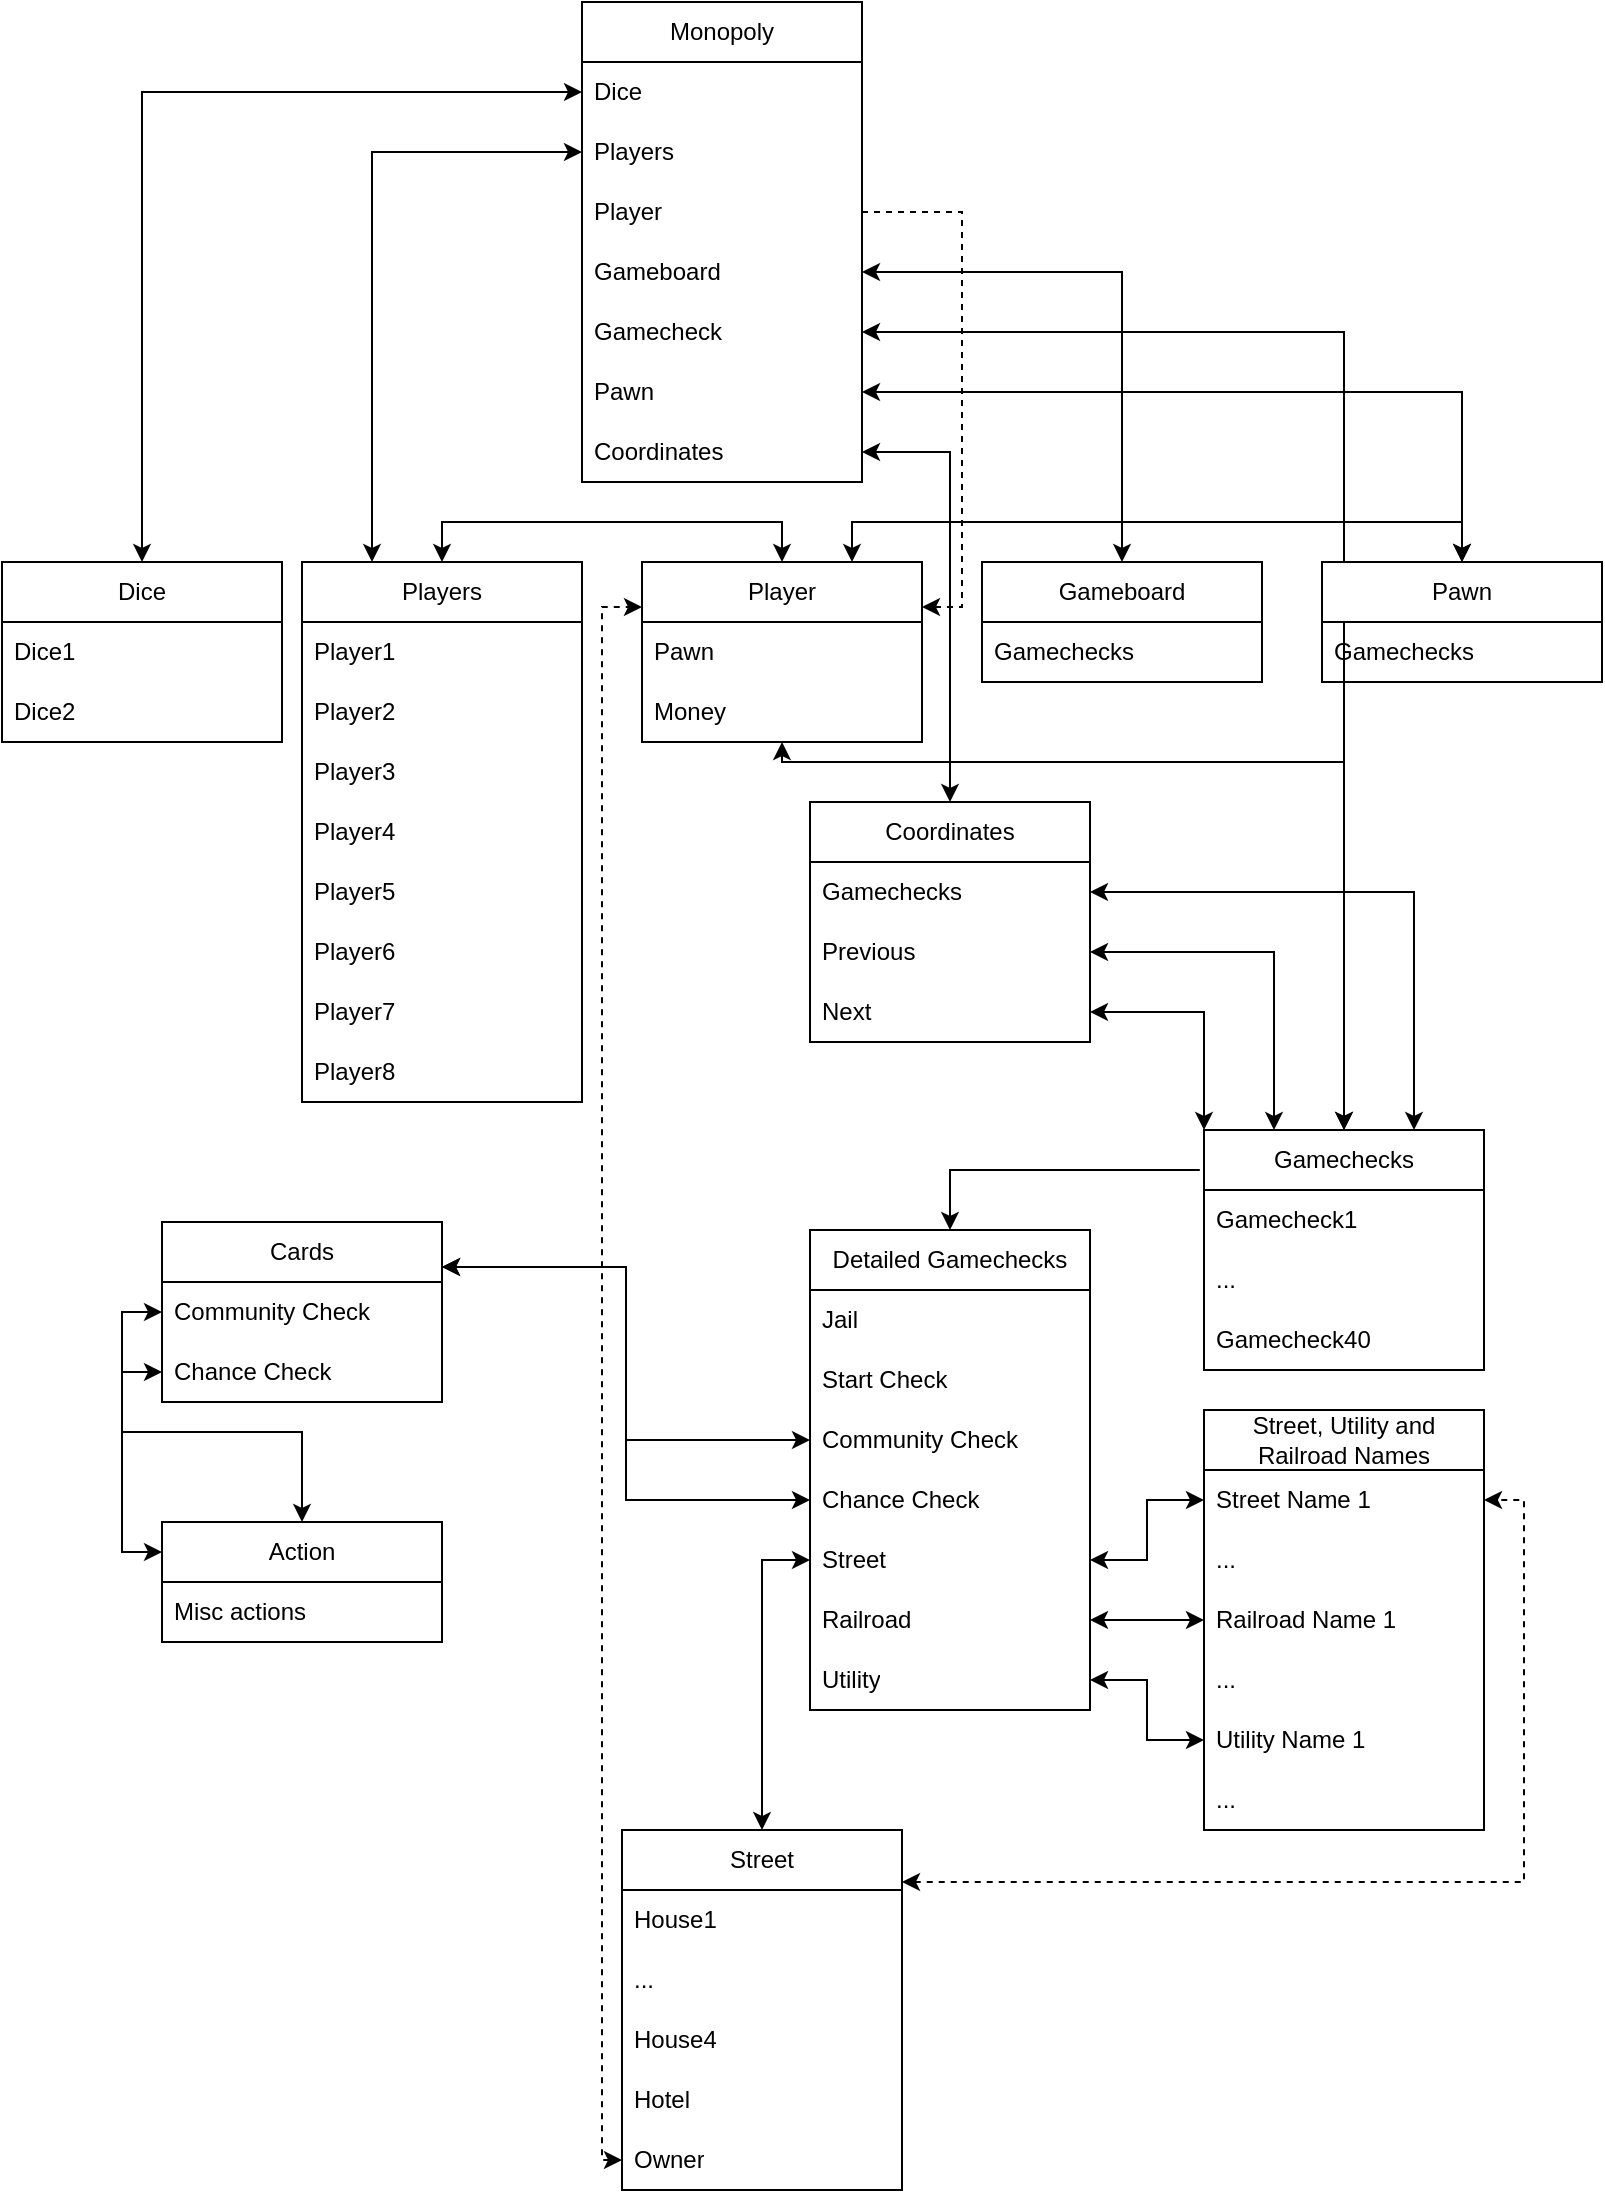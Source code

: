 <mxfile version="20.5.3" type="github">
  <diagram id="C5RBs43oDa-KdzZeNtuy" name="Page-1">
    <mxGraphModel dx="1730" dy="852" grid="1" gridSize="10" guides="1" tooltips="1" connect="1" arrows="1" fold="1" page="1" pageScale="1" pageWidth="827" pageHeight="1169" math="0" shadow="0">
      <root>
        <object label="" MonopoliClassDiagram="" id="WIyWlLk6GJQsqaUBKTNV-0">
          <mxCell />
        </object>
        <mxCell id="WIyWlLk6GJQsqaUBKTNV-1" parent="WIyWlLk6GJQsqaUBKTNV-0" />
        <mxCell id="K8fjOgnlxvIruqxxWFE7-52" value="Dice" style="swimlane;fontStyle=0;childLayout=stackLayout;horizontal=1;startSize=30;horizontalStack=0;resizeParent=1;resizeParentMax=0;resizeLast=0;collapsible=1;marginBottom=0;whiteSpace=wrap;html=1;" vertex="1" parent="WIyWlLk6GJQsqaUBKTNV-1">
          <mxGeometry x="10" y="320" width="140" height="90" as="geometry" />
        </mxCell>
        <mxCell id="K8fjOgnlxvIruqxxWFE7-53" value="Dice1" style="text;strokeColor=none;fillColor=none;align=left;verticalAlign=middle;spacingLeft=4;spacingRight=4;overflow=hidden;points=[[0,0.5],[1,0.5]];portConstraint=eastwest;rotatable=0;whiteSpace=wrap;html=1;" vertex="1" parent="K8fjOgnlxvIruqxxWFE7-52">
          <mxGeometry y="30" width="140" height="30" as="geometry" />
        </mxCell>
        <mxCell id="K8fjOgnlxvIruqxxWFE7-54" value="Dice2" style="text;strokeColor=none;fillColor=none;align=left;verticalAlign=middle;spacingLeft=4;spacingRight=4;overflow=hidden;points=[[0,0.5],[1,0.5]];portConstraint=eastwest;rotatable=0;whiteSpace=wrap;html=1;" vertex="1" parent="K8fjOgnlxvIruqxxWFE7-52">
          <mxGeometry y="60" width="140" height="30" as="geometry" />
        </mxCell>
        <mxCell id="K8fjOgnlxvIruqxxWFE7-86" style="edgeStyle=orthogonalEdgeStyle;rounded=0;orthogonalLoop=1;jettySize=auto;html=1;entryX=0.5;entryY=0;entryDx=0;entryDy=0;exitX=0.5;exitY=0;exitDx=0;exitDy=0;startArrow=classic;startFill=1;" edge="1" parent="WIyWlLk6GJQsqaUBKTNV-1" source="K8fjOgnlxvIruqxxWFE7-56" target="K8fjOgnlxvIruqxxWFE7-76">
          <mxGeometry relative="1" as="geometry" />
        </mxCell>
        <mxCell id="K8fjOgnlxvIruqxxWFE7-56" value="Players" style="swimlane;fontStyle=0;childLayout=stackLayout;horizontal=1;startSize=30;horizontalStack=0;resizeParent=1;resizeParentMax=0;resizeLast=0;collapsible=1;marginBottom=0;whiteSpace=wrap;html=1;" vertex="1" parent="WIyWlLk6GJQsqaUBKTNV-1">
          <mxGeometry x="160" y="320" width="140" height="270" as="geometry" />
        </mxCell>
        <mxCell id="K8fjOgnlxvIruqxxWFE7-57" value="Player1" style="text;strokeColor=none;fillColor=none;align=left;verticalAlign=middle;spacingLeft=4;spacingRight=4;overflow=hidden;points=[[0,0.5],[1,0.5]];portConstraint=eastwest;rotatable=0;whiteSpace=wrap;html=1;" vertex="1" parent="K8fjOgnlxvIruqxxWFE7-56">
          <mxGeometry y="30" width="140" height="30" as="geometry" />
        </mxCell>
        <mxCell id="K8fjOgnlxvIruqxxWFE7-58" value="Player2" style="text;strokeColor=none;fillColor=none;align=left;verticalAlign=middle;spacingLeft=4;spacingRight=4;overflow=hidden;points=[[0,0.5],[1,0.5]];portConstraint=eastwest;rotatable=0;whiteSpace=wrap;html=1;" vertex="1" parent="K8fjOgnlxvIruqxxWFE7-56">
          <mxGeometry y="60" width="140" height="30" as="geometry" />
        </mxCell>
        <mxCell id="K8fjOgnlxvIruqxxWFE7-59" value="Player3" style="text;strokeColor=none;fillColor=none;align=left;verticalAlign=middle;spacingLeft=4;spacingRight=4;overflow=hidden;points=[[0,0.5],[1,0.5]];portConstraint=eastwest;rotatable=0;whiteSpace=wrap;html=1;" vertex="1" parent="K8fjOgnlxvIruqxxWFE7-56">
          <mxGeometry y="90" width="140" height="30" as="geometry" />
        </mxCell>
        <mxCell id="K8fjOgnlxvIruqxxWFE7-60" value="Player4" style="text;strokeColor=none;fillColor=none;align=left;verticalAlign=middle;spacingLeft=4;spacingRight=4;overflow=hidden;points=[[0,0.5],[1,0.5]];portConstraint=eastwest;rotatable=0;whiteSpace=wrap;html=1;" vertex="1" parent="K8fjOgnlxvIruqxxWFE7-56">
          <mxGeometry y="120" width="140" height="30" as="geometry" />
        </mxCell>
        <mxCell id="K8fjOgnlxvIruqxxWFE7-61" value="Player5" style="text;strokeColor=none;fillColor=none;align=left;verticalAlign=middle;spacingLeft=4;spacingRight=4;overflow=hidden;points=[[0,0.5],[1,0.5]];portConstraint=eastwest;rotatable=0;whiteSpace=wrap;html=1;" vertex="1" parent="K8fjOgnlxvIruqxxWFE7-56">
          <mxGeometry y="150" width="140" height="30" as="geometry" />
        </mxCell>
        <mxCell id="K8fjOgnlxvIruqxxWFE7-62" value="Player6" style="text;strokeColor=none;fillColor=none;align=left;verticalAlign=middle;spacingLeft=4;spacingRight=4;overflow=hidden;points=[[0,0.5],[1,0.5]];portConstraint=eastwest;rotatable=0;whiteSpace=wrap;html=1;" vertex="1" parent="K8fjOgnlxvIruqxxWFE7-56">
          <mxGeometry y="180" width="140" height="30" as="geometry" />
        </mxCell>
        <mxCell id="K8fjOgnlxvIruqxxWFE7-63" value="Player7" style="text;strokeColor=none;fillColor=none;align=left;verticalAlign=middle;spacingLeft=4;spacingRight=4;overflow=hidden;points=[[0,0.5],[1,0.5]];portConstraint=eastwest;rotatable=0;whiteSpace=wrap;html=1;" vertex="1" parent="K8fjOgnlxvIruqxxWFE7-56">
          <mxGeometry y="210" width="140" height="30" as="geometry" />
        </mxCell>
        <mxCell id="K8fjOgnlxvIruqxxWFE7-64" value="Player8" style="text;strokeColor=none;fillColor=none;align=left;verticalAlign=middle;spacingLeft=4;spacingRight=4;overflow=hidden;points=[[0,0.5],[1,0.5]];portConstraint=eastwest;rotatable=0;whiteSpace=wrap;html=1;" vertex="1" parent="K8fjOgnlxvIruqxxWFE7-56">
          <mxGeometry y="240" width="140" height="30" as="geometry" />
        </mxCell>
        <mxCell id="K8fjOgnlxvIruqxxWFE7-65" value="Monopoly" style="swimlane;fontStyle=0;childLayout=stackLayout;horizontal=1;startSize=30;horizontalStack=0;resizeParent=1;resizeParentMax=0;resizeLast=0;collapsible=1;marginBottom=0;whiteSpace=wrap;html=1;" vertex="1" parent="WIyWlLk6GJQsqaUBKTNV-1">
          <mxGeometry x="300" y="40" width="140" height="240" as="geometry" />
        </mxCell>
        <mxCell id="K8fjOgnlxvIruqxxWFE7-66" value="Dice" style="text;strokeColor=none;fillColor=none;align=left;verticalAlign=middle;spacingLeft=4;spacingRight=4;overflow=hidden;points=[[0,0.5],[1,0.5]];portConstraint=eastwest;rotatable=0;whiteSpace=wrap;html=1;" vertex="1" parent="K8fjOgnlxvIruqxxWFE7-65">
          <mxGeometry y="30" width="140" height="30" as="geometry" />
        </mxCell>
        <mxCell id="K8fjOgnlxvIruqxxWFE7-74" value="Players" style="text;strokeColor=none;fillColor=none;align=left;verticalAlign=middle;spacingLeft=4;spacingRight=4;overflow=hidden;points=[[0,0.5],[1,0.5]];portConstraint=eastwest;rotatable=0;whiteSpace=wrap;html=1;" vertex="1" parent="K8fjOgnlxvIruqxxWFE7-65">
          <mxGeometry y="60" width="140" height="30" as="geometry" />
        </mxCell>
        <mxCell id="K8fjOgnlxvIruqxxWFE7-68" value="Player" style="text;strokeColor=none;fillColor=none;align=left;verticalAlign=middle;spacingLeft=4;spacingRight=4;overflow=hidden;points=[[0,0.5],[1,0.5]];portConstraint=eastwest;rotatable=0;whiteSpace=wrap;html=1;" vertex="1" parent="K8fjOgnlxvIruqxxWFE7-65">
          <mxGeometry y="90" width="140" height="30" as="geometry" />
        </mxCell>
        <mxCell id="K8fjOgnlxvIruqxxWFE7-69" value="Gameboard" style="text;strokeColor=none;fillColor=none;align=left;verticalAlign=middle;spacingLeft=4;spacingRight=4;overflow=hidden;points=[[0,0.5],[1,0.5]];portConstraint=eastwest;rotatable=0;whiteSpace=wrap;html=1;" vertex="1" parent="K8fjOgnlxvIruqxxWFE7-65">
          <mxGeometry y="120" width="140" height="30" as="geometry" />
        </mxCell>
        <mxCell id="K8fjOgnlxvIruqxxWFE7-70" value="Gamecheck" style="text;strokeColor=none;fillColor=none;align=left;verticalAlign=middle;spacingLeft=4;spacingRight=4;overflow=hidden;points=[[0,0.5],[1,0.5]];portConstraint=eastwest;rotatable=0;whiteSpace=wrap;html=1;" vertex="1" parent="K8fjOgnlxvIruqxxWFE7-65">
          <mxGeometry y="150" width="140" height="30" as="geometry" />
        </mxCell>
        <mxCell id="K8fjOgnlxvIruqxxWFE7-71" value="Pawn" style="text;strokeColor=none;fillColor=none;align=left;verticalAlign=middle;spacingLeft=4;spacingRight=4;overflow=hidden;points=[[0,0.5],[1,0.5]];portConstraint=eastwest;rotatable=0;whiteSpace=wrap;html=1;" vertex="1" parent="K8fjOgnlxvIruqxxWFE7-65">
          <mxGeometry y="180" width="140" height="30" as="geometry" />
        </mxCell>
        <mxCell id="K8fjOgnlxvIruqxxWFE7-133" value="Coordinates" style="text;strokeColor=none;fillColor=none;align=left;verticalAlign=middle;spacingLeft=4;spacingRight=4;overflow=hidden;points=[[0,0.5],[1,0.5]];portConstraint=eastwest;rotatable=0;whiteSpace=wrap;html=1;" vertex="1" parent="K8fjOgnlxvIruqxxWFE7-65">
          <mxGeometry y="210" width="140" height="30" as="geometry" />
        </mxCell>
        <mxCell id="K8fjOgnlxvIruqxxWFE7-72" style="edgeStyle=orthogonalEdgeStyle;rounded=0;orthogonalLoop=1;jettySize=auto;html=1;entryX=0.5;entryY=0;entryDx=0;entryDy=0;startArrow=classic;startFill=1;" edge="1" parent="WIyWlLk6GJQsqaUBKTNV-1" source="K8fjOgnlxvIruqxxWFE7-66" target="K8fjOgnlxvIruqxxWFE7-52">
          <mxGeometry relative="1" as="geometry" />
        </mxCell>
        <mxCell id="K8fjOgnlxvIruqxxWFE7-75" style="edgeStyle=orthogonalEdgeStyle;rounded=0;orthogonalLoop=1;jettySize=auto;html=1;entryX=0.25;entryY=0;entryDx=0;entryDy=0;startArrow=classic;startFill=1;" edge="1" parent="WIyWlLk6GJQsqaUBKTNV-1" source="K8fjOgnlxvIruqxxWFE7-74" target="K8fjOgnlxvIruqxxWFE7-56">
          <mxGeometry relative="1" as="geometry" />
        </mxCell>
        <mxCell id="K8fjOgnlxvIruqxxWFE7-98" style="edgeStyle=orthogonalEdgeStyle;rounded=0;orthogonalLoop=1;jettySize=auto;html=1;entryX=0.5;entryY=0;entryDx=0;entryDy=0;startArrow=classic;startFill=1;" edge="1" parent="WIyWlLk6GJQsqaUBKTNV-1" source="K8fjOgnlxvIruqxxWFE7-76" target="K8fjOgnlxvIruqxxWFE7-93">
          <mxGeometry relative="1" as="geometry">
            <Array as="points">
              <mxPoint x="400" y="420" />
              <mxPoint x="681" y="420" />
            </Array>
          </mxGeometry>
        </mxCell>
        <mxCell id="K8fjOgnlxvIruqxxWFE7-76" value="Player" style="swimlane;fontStyle=0;childLayout=stackLayout;horizontal=1;startSize=30;horizontalStack=0;resizeParent=1;resizeParentMax=0;resizeLast=0;collapsible=1;marginBottom=0;whiteSpace=wrap;html=1;" vertex="1" parent="WIyWlLk6GJQsqaUBKTNV-1">
          <mxGeometry x="330" y="320" width="140" height="90" as="geometry" />
        </mxCell>
        <mxCell id="K8fjOgnlxvIruqxxWFE7-81" value="Pawn" style="text;strokeColor=none;fillColor=none;align=left;verticalAlign=middle;spacingLeft=4;spacingRight=4;overflow=hidden;points=[[0,0.5],[1,0.5]];portConstraint=eastwest;rotatable=0;whiteSpace=wrap;html=1;" vertex="1" parent="K8fjOgnlxvIruqxxWFE7-76">
          <mxGeometry y="30" width="140" height="30" as="geometry" />
        </mxCell>
        <mxCell id="K8fjOgnlxvIruqxxWFE7-153" value="Money" style="text;strokeColor=none;fillColor=none;align=left;verticalAlign=middle;spacingLeft=4;spacingRight=4;overflow=hidden;points=[[0,0.5],[1,0.5]];portConstraint=eastwest;rotatable=0;whiteSpace=wrap;html=1;" vertex="1" parent="K8fjOgnlxvIruqxxWFE7-76">
          <mxGeometry y="60" width="140" height="30" as="geometry" />
        </mxCell>
        <mxCell id="K8fjOgnlxvIruqxxWFE7-85" style="edgeStyle=orthogonalEdgeStyle;rounded=0;orthogonalLoop=1;jettySize=auto;html=1;entryX=1;entryY=0.25;entryDx=0;entryDy=0;dashed=1;" edge="1" parent="WIyWlLk6GJQsqaUBKTNV-1" source="K8fjOgnlxvIruqxxWFE7-68" target="K8fjOgnlxvIruqxxWFE7-76">
          <mxGeometry relative="1" as="geometry" />
        </mxCell>
        <mxCell id="K8fjOgnlxvIruqxxWFE7-89" value="Gameboard" style="swimlane;fontStyle=0;childLayout=stackLayout;horizontal=1;startSize=30;horizontalStack=0;resizeParent=1;resizeParentMax=0;resizeLast=0;collapsible=1;marginBottom=0;whiteSpace=wrap;html=1;" vertex="1" parent="WIyWlLk6GJQsqaUBKTNV-1">
          <mxGeometry x="500" y="320" width="140" height="60" as="geometry" />
        </mxCell>
        <mxCell id="K8fjOgnlxvIruqxxWFE7-90" value="Gamechecks" style="text;strokeColor=none;fillColor=none;align=left;verticalAlign=middle;spacingLeft=4;spacingRight=4;overflow=hidden;points=[[0,0.5],[1,0.5]];portConstraint=eastwest;rotatable=0;whiteSpace=wrap;html=1;" vertex="1" parent="K8fjOgnlxvIruqxxWFE7-89">
          <mxGeometry y="30" width="140" height="30" as="geometry" />
        </mxCell>
        <mxCell id="K8fjOgnlxvIruqxxWFE7-92" style="edgeStyle=orthogonalEdgeStyle;rounded=0;orthogonalLoop=1;jettySize=auto;html=1;entryX=0.5;entryY=0;entryDx=0;entryDy=0;startArrow=classic;startFill=1;" edge="1" parent="WIyWlLk6GJQsqaUBKTNV-1" source="K8fjOgnlxvIruqxxWFE7-69" target="K8fjOgnlxvIruqxxWFE7-89">
          <mxGeometry relative="1" as="geometry" />
        </mxCell>
        <mxCell id="K8fjOgnlxvIruqxxWFE7-93" value="Gamechecks" style="swimlane;fontStyle=0;childLayout=stackLayout;horizontal=1;startSize=30;horizontalStack=0;resizeParent=1;resizeParentMax=0;resizeLast=0;collapsible=1;marginBottom=0;whiteSpace=wrap;html=1;" vertex="1" parent="WIyWlLk6GJQsqaUBKTNV-1">
          <mxGeometry x="611" y="604" width="140" height="120" as="geometry" />
        </mxCell>
        <mxCell id="K8fjOgnlxvIruqxxWFE7-94" value="Gamecheck1&amp;nbsp;" style="text;strokeColor=none;fillColor=none;align=left;verticalAlign=middle;spacingLeft=4;spacingRight=4;overflow=hidden;points=[[0,0.5],[1,0.5]];portConstraint=eastwest;rotatable=0;whiteSpace=wrap;html=1;" vertex="1" parent="K8fjOgnlxvIruqxxWFE7-93">
          <mxGeometry y="30" width="140" height="30" as="geometry" />
        </mxCell>
        <mxCell id="K8fjOgnlxvIruqxxWFE7-95" value="..." style="text;strokeColor=none;fillColor=none;align=left;verticalAlign=middle;spacingLeft=4;spacingRight=4;overflow=hidden;points=[[0,0.5],[1,0.5]];portConstraint=eastwest;rotatable=0;whiteSpace=wrap;html=1;" vertex="1" parent="K8fjOgnlxvIruqxxWFE7-93">
          <mxGeometry y="60" width="140" height="30" as="geometry" />
        </mxCell>
        <mxCell id="K8fjOgnlxvIruqxxWFE7-96" value="Gamecheck40" style="text;strokeColor=none;fillColor=none;align=left;verticalAlign=middle;spacingLeft=4;spacingRight=4;overflow=hidden;points=[[0,0.5],[1,0.5]];portConstraint=eastwest;rotatable=0;whiteSpace=wrap;html=1;" vertex="1" parent="K8fjOgnlxvIruqxxWFE7-93">
          <mxGeometry y="90" width="140" height="30" as="geometry" />
        </mxCell>
        <mxCell id="K8fjOgnlxvIruqxxWFE7-97" style="edgeStyle=orthogonalEdgeStyle;rounded=0;orthogonalLoop=1;jettySize=auto;html=1;entryX=0.5;entryY=0;entryDx=0;entryDy=0;startArrow=classic;startFill=1;" edge="1" parent="WIyWlLk6GJQsqaUBKTNV-1" source="K8fjOgnlxvIruqxxWFE7-70" target="K8fjOgnlxvIruqxxWFE7-93">
          <mxGeometry relative="1" as="geometry" />
        </mxCell>
        <mxCell id="K8fjOgnlxvIruqxxWFE7-101" value="Pawn" style="swimlane;fontStyle=0;childLayout=stackLayout;horizontal=1;startSize=30;horizontalStack=0;resizeParent=1;resizeParentMax=0;resizeLast=0;collapsible=1;marginBottom=0;whiteSpace=wrap;html=1;" vertex="1" parent="WIyWlLk6GJQsqaUBKTNV-1">
          <mxGeometry x="670" y="320" width="140" height="60" as="geometry" />
        </mxCell>
        <mxCell id="K8fjOgnlxvIruqxxWFE7-102" value="Gamechecks" style="text;strokeColor=none;fillColor=none;align=left;verticalAlign=middle;spacingLeft=4;spacingRight=4;overflow=hidden;points=[[0,0.5],[1,0.5]];portConstraint=eastwest;rotatable=0;whiteSpace=wrap;html=1;" vertex="1" parent="K8fjOgnlxvIruqxxWFE7-101">
          <mxGeometry y="30" width="140" height="30" as="geometry" />
        </mxCell>
        <mxCell id="K8fjOgnlxvIruqxxWFE7-103" style="edgeStyle=orthogonalEdgeStyle;rounded=0;orthogonalLoop=1;jettySize=auto;html=1;entryX=0.5;entryY=0;entryDx=0;entryDy=0;startArrow=classic;startFill=1;" edge="1" parent="WIyWlLk6GJQsqaUBKTNV-1" source="K8fjOgnlxvIruqxxWFE7-71" target="K8fjOgnlxvIruqxxWFE7-101">
          <mxGeometry relative="1" as="geometry" />
        </mxCell>
        <mxCell id="K8fjOgnlxvIruqxxWFE7-108" style="edgeStyle=orthogonalEdgeStyle;rounded=0;orthogonalLoop=1;jettySize=auto;html=1;entryX=0.5;entryY=0;entryDx=0;entryDy=0;exitX=0.75;exitY=0;exitDx=0;exitDy=0;startArrow=classic;startFill=1;" edge="1" parent="WIyWlLk6GJQsqaUBKTNV-1" source="K8fjOgnlxvIruqxxWFE7-76" target="K8fjOgnlxvIruqxxWFE7-101">
          <mxGeometry relative="1" as="geometry">
            <Array as="points">
              <mxPoint x="435" y="300" />
              <mxPoint x="740" y="300" />
            </Array>
          </mxGeometry>
        </mxCell>
        <mxCell id="K8fjOgnlxvIruqxxWFE7-109" value="Detailed Gamechecks" style="swimlane;fontStyle=0;childLayout=stackLayout;horizontal=1;startSize=30;horizontalStack=0;resizeParent=1;resizeParentMax=0;resizeLast=0;collapsible=1;marginBottom=0;whiteSpace=wrap;html=1;" vertex="1" parent="WIyWlLk6GJQsqaUBKTNV-1">
          <mxGeometry x="414" y="654" width="140" height="240" as="geometry" />
        </mxCell>
        <mxCell id="K8fjOgnlxvIruqxxWFE7-110" value="Jail" style="text;strokeColor=none;fillColor=none;align=left;verticalAlign=middle;spacingLeft=4;spacingRight=4;overflow=hidden;points=[[0,0.5],[1,0.5]];portConstraint=eastwest;rotatable=0;whiteSpace=wrap;html=1;" vertex="1" parent="K8fjOgnlxvIruqxxWFE7-109">
          <mxGeometry y="30" width="140" height="30" as="geometry" />
        </mxCell>
        <mxCell id="K8fjOgnlxvIruqxxWFE7-111" value="Start Check" style="text;strokeColor=none;fillColor=none;align=left;verticalAlign=middle;spacingLeft=4;spacingRight=4;overflow=hidden;points=[[0,0.5],[1,0.5]];portConstraint=eastwest;rotatable=0;whiteSpace=wrap;html=1;" vertex="1" parent="K8fjOgnlxvIruqxxWFE7-109">
          <mxGeometry y="60" width="140" height="30" as="geometry" />
        </mxCell>
        <mxCell id="K8fjOgnlxvIruqxxWFE7-112" value="Community Check" style="text;strokeColor=none;fillColor=none;align=left;verticalAlign=middle;spacingLeft=4;spacingRight=4;overflow=hidden;points=[[0,0.5],[1,0.5]];portConstraint=eastwest;rotatable=0;whiteSpace=wrap;html=1;" vertex="1" parent="K8fjOgnlxvIruqxxWFE7-109">
          <mxGeometry y="90" width="140" height="30" as="geometry" />
        </mxCell>
        <mxCell id="K8fjOgnlxvIruqxxWFE7-113" value="Chance Check" style="text;strokeColor=none;fillColor=none;align=left;verticalAlign=middle;spacingLeft=4;spacingRight=4;overflow=hidden;points=[[0,0.5],[1,0.5]];portConstraint=eastwest;rotatable=0;whiteSpace=wrap;html=1;" vertex="1" parent="K8fjOgnlxvIruqxxWFE7-109">
          <mxGeometry y="120" width="140" height="30" as="geometry" />
        </mxCell>
        <mxCell id="K8fjOgnlxvIruqxxWFE7-114" value="Street" style="text;strokeColor=none;fillColor=none;align=left;verticalAlign=middle;spacingLeft=4;spacingRight=4;overflow=hidden;points=[[0,0.5],[1,0.5]];portConstraint=eastwest;rotatable=0;whiteSpace=wrap;html=1;" vertex="1" parent="K8fjOgnlxvIruqxxWFE7-109">
          <mxGeometry y="150" width="140" height="30" as="geometry" />
        </mxCell>
        <mxCell id="K8fjOgnlxvIruqxxWFE7-115" value="Railroad" style="text;strokeColor=none;fillColor=none;align=left;verticalAlign=middle;spacingLeft=4;spacingRight=4;overflow=hidden;points=[[0,0.5],[1,0.5]];portConstraint=eastwest;rotatable=0;whiteSpace=wrap;html=1;" vertex="1" parent="K8fjOgnlxvIruqxxWFE7-109">
          <mxGeometry y="180" width="140" height="30" as="geometry" />
        </mxCell>
        <mxCell id="K8fjOgnlxvIruqxxWFE7-116" value="Utility" style="text;strokeColor=none;fillColor=none;align=left;verticalAlign=middle;spacingLeft=4;spacingRight=4;overflow=hidden;points=[[0,0.5],[1,0.5]];portConstraint=eastwest;rotatable=0;whiteSpace=wrap;html=1;" vertex="1" parent="K8fjOgnlxvIruqxxWFE7-109">
          <mxGeometry y="210" width="140" height="30" as="geometry" />
        </mxCell>
        <mxCell id="K8fjOgnlxvIruqxxWFE7-117" style="edgeStyle=orthogonalEdgeStyle;rounded=0;orthogonalLoop=1;jettySize=auto;html=1;entryX=0.5;entryY=0;entryDx=0;entryDy=0;exitX=-0.015;exitY=0.167;exitDx=0;exitDy=0;exitPerimeter=0;" edge="1" parent="WIyWlLk6GJQsqaUBKTNV-1" source="K8fjOgnlxvIruqxxWFE7-93" target="K8fjOgnlxvIruqxxWFE7-109">
          <mxGeometry relative="1" as="geometry" />
        </mxCell>
        <mxCell id="K8fjOgnlxvIruqxxWFE7-118" value="Street, Utility and Railroad Names" style="swimlane;fontStyle=0;childLayout=stackLayout;horizontal=1;startSize=30;horizontalStack=0;resizeParent=1;resizeParentMax=0;resizeLast=0;collapsible=1;marginBottom=0;whiteSpace=wrap;html=1;" vertex="1" parent="WIyWlLk6GJQsqaUBKTNV-1">
          <mxGeometry x="611" y="744" width="140" height="210" as="geometry" />
        </mxCell>
        <mxCell id="K8fjOgnlxvIruqxxWFE7-119" value="Street Name 1" style="text;strokeColor=none;fillColor=none;align=left;verticalAlign=middle;spacingLeft=4;spacingRight=4;overflow=hidden;points=[[0,0.5],[1,0.5]];portConstraint=eastwest;rotatable=0;whiteSpace=wrap;html=1;" vertex="1" parent="K8fjOgnlxvIruqxxWFE7-118">
          <mxGeometry y="30" width="140" height="30" as="geometry" />
        </mxCell>
        <mxCell id="K8fjOgnlxvIruqxxWFE7-120" value="..." style="text;strokeColor=none;fillColor=none;align=left;verticalAlign=middle;spacingLeft=4;spacingRight=4;overflow=hidden;points=[[0,0.5],[1,0.5]];portConstraint=eastwest;rotatable=0;whiteSpace=wrap;html=1;" vertex="1" parent="K8fjOgnlxvIruqxxWFE7-118">
          <mxGeometry y="60" width="140" height="30" as="geometry" />
        </mxCell>
        <mxCell id="K8fjOgnlxvIruqxxWFE7-121" value="Railroad Name 1" style="text;strokeColor=none;fillColor=none;align=left;verticalAlign=middle;spacingLeft=4;spacingRight=4;overflow=hidden;points=[[0,0.5],[1,0.5]];portConstraint=eastwest;rotatable=0;whiteSpace=wrap;html=1;" vertex="1" parent="K8fjOgnlxvIruqxxWFE7-118">
          <mxGeometry y="90" width="140" height="30" as="geometry" />
        </mxCell>
        <mxCell id="K8fjOgnlxvIruqxxWFE7-122" value="..." style="text;strokeColor=none;fillColor=none;align=left;verticalAlign=middle;spacingLeft=4;spacingRight=4;overflow=hidden;points=[[0,0.5],[1,0.5]];portConstraint=eastwest;rotatable=0;whiteSpace=wrap;html=1;" vertex="1" parent="K8fjOgnlxvIruqxxWFE7-118">
          <mxGeometry y="120" width="140" height="30" as="geometry" />
        </mxCell>
        <mxCell id="K8fjOgnlxvIruqxxWFE7-123" value="Utility Name 1" style="text;strokeColor=none;fillColor=none;align=left;verticalAlign=middle;spacingLeft=4;spacingRight=4;overflow=hidden;points=[[0,0.5],[1,0.5]];portConstraint=eastwest;rotatable=0;whiteSpace=wrap;html=1;" vertex="1" parent="K8fjOgnlxvIruqxxWFE7-118">
          <mxGeometry y="150" width="140" height="30" as="geometry" />
        </mxCell>
        <mxCell id="K8fjOgnlxvIruqxxWFE7-124" value="..." style="text;strokeColor=none;fillColor=none;align=left;verticalAlign=middle;spacingLeft=4;spacingRight=4;overflow=hidden;points=[[0,0.5],[1,0.5]];portConstraint=eastwest;rotatable=0;whiteSpace=wrap;html=1;" vertex="1" parent="K8fjOgnlxvIruqxxWFE7-118">
          <mxGeometry y="180" width="140" height="30" as="geometry" />
        </mxCell>
        <mxCell id="K8fjOgnlxvIruqxxWFE7-125" style="edgeStyle=orthogonalEdgeStyle;rounded=0;orthogonalLoop=1;jettySize=auto;html=1;entryX=0;entryY=0.5;entryDx=0;entryDy=0;startArrow=classic;startFill=1;" edge="1" parent="WIyWlLk6GJQsqaUBKTNV-1" source="K8fjOgnlxvIruqxxWFE7-114" target="K8fjOgnlxvIruqxxWFE7-119">
          <mxGeometry relative="1" as="geometry" />
        </mxCell>
        <mxCell id="K8fjOgnlxvIruqxxWFE7-131" style="edgeStyle=orthogonalEdgeStyle;rounded=0;orthogonalLoop=1;jettySize=auto;html=1;entryX=0;entryY=0.5;entryDx=0;entryDy=0;startArrow=classic;startFill=1;" edge="1" parent="WIyWlLk6GJQsqaUBKTNV-1" source="K8fjOgnlxvIruqxxWFE7-115" target="K8fjOgnlxvIruqxxWFE7-121">
          <mxGeometry relative="1" as="geometry" />
        </mxCell>
        <mxCell id="K8fjOgnlxvIruqxxWFE7-132" style="edgeStyle=orthogonalEdgeStyle;rounded=0;orthogonalLoop=1;jettySize=auto;html=1;entryX=0;entryY=0.5;entryDx=0;entryDy=0;startArrow=classic;startFill=1;" edge="1" parent="WIyWlLk6GJQsqaUBKTNV-1" source="K8fjOgnlxvIruqxxWFE7-116" target="K8fjOgnlxvIruqxxWFE7-123">
          <mxGeometry relative="1" as="geometry" />
        </mxCell>
        <mxCell id="K8fjOgnlxvIruqxxWFE7-134" style="edgeStyle=orthogonalEdgeStyle;rounded=0;orthogonalLoop=1;jettySize=auto;html=1;entryX=0.5;entryY=0;entryDx=0;entryDy=0;startArrow=classic;startFill=1;" edge="1" parent="WIyWlLk6GJQsqaUBKTNV-1" source="K8fjOgnlxvIruqxxWFE7-133" target="K8fjOgnlxvIruqxxWFE7-135">
          <mxGeometry relative="1" as="geometry">
            <mxPoint x="490" y="440" as="targetPoint" />
          </mxGeometry>
        </mxCell>
        <mxCell id="K8fjOgnlxvIruqxxWFE7-135" value="Coordinates" style="swimlane;fontStyle=0;childLayout=stackLayout;horizontal=1;startSize=30;horizontalStack=0;resizeParent=1;resizeParentMax=0;resizeLast=0;collapsible=1;marginBottom=0;whiteSpace=wrap;html=1;" vertex="1" parent="WIyWlLk6GJQsqaUBKTNV-1">
          <mxGeometry x="414" y="440" width="140" height="120" as="geometry" />
        </mxCell>
        <mxCell id="K8fjOgnlxvIruqxxWFE7-136" value="Gamechecks" style="text;strokeColor=none;fillColor=none;align=left;verticalAlign=middle;spacingLeft=4;spacingRight=4;overflow=hidden;points=[[0,0.5],[1,0.5]];portConstraint=eastwest;rotatable=0;whiteSpace=wrap;html=1;" vertex="1" parent="K8fjOgnlxvIruqxxWFE7-135">
          <mxGeometry y="30" width="140" height="30" as="geometry" />
        </mxCell>
        <mxCell id="K8fjOgnlxvIruqxxWFE7-137" value="Previous" style="text;strokeColor=none;fillColor=none;align=left;verticalAlign=middle;spacingLeft=4;spacingRight=4;overflow=hidden;points=[[0,0.5],[1,0.5]];portConstraint=eastwest;rotatable=0;whiteSpace=wrap;html=1;" vertex="1" parent="K8fjOgnlxvIruqxxWFE7-135">
          <mxGeometry y="60" width="140" height="30" as="geometry" />
        </mxCell>
        <mxCell id="K8fjOgnlxvIruqxxWFE7-138" value="Next" style="text;strokeColor=none;fillColor=none;align=left;verticalAlign=middle;spacingLeft=4;spacingRight=4;overflow=hidden;points=[[0,0.5],[1,0.5]];portConstraint=eastwest;rotatable=0;whiteSpace=wrap;html=1;" vertex="1" parent="K8fjOgnlxvIruqxxWFE7-135">
          <mxGeometry y="90" width="140" height="30" as="geometry" />
        </mxCell>
        <mxCell id="K8fjOgnlxvIruqxxWFE7-139" style="edgeStyle=orthogonalEdgeStyle;rounded=0;orthogonalLoop=1;jettySize=auto;html=1;entryX=0.25;entryY=0;entryDx=0;entryDy=0;startArrow=classic;startFill=1;" edge="1" parent="WIyWlLk6GJQsqaUBKTNV-1" source="K8fjOgnlxvIruqxxWFE7-137" target="K8fjOgnlxvIruqxxWFE7-93">
          <mxGeometry relative="1" as="geometry" />
        </mxCell>
        <mxCell id="K8fjOgnlxvIruqxxWFE7-141" style="edgeStyle=orthogonalEdgeStyle;rounded=0;orthogonalLoop=1;jettySize=auto;html=1;entryX=0;entryY=0;entryDx=0;entryDy=0;startArrow=classic;startFill=1;" edge="1" parent="WIyWlLk6GJQsqaUBKTNV-1" source="K8fjOgnlxvIruqxxWFE7-138" target="K8fjOgnlxvIruqxxWFE7-93">
          <mxGeometry relative="1" as="geometry" />
        </mxCell>
        <mxCell id="K8fjOgnlxvIruqxxWFE7-142" style="edgeStyle=orthogonalEdgeStyle;rounded=0;orthogonalLoop=1;jettySize=auto;html=1;entryX=0.75;entryY=0;entryDx=0;entryDy=0;startArrow=classic;startFill=1;" edge="1" parent="WIyWlLk6GJQsqaUBKTNV-1" source="K8fjOgnlxvIruqxxWFE7-136" target="K8fjOgnlxvIruqxxWFE7-93">
          <mxGeometry relative="1" as="geometry" />
        </mxCell>
        <mxCell id="K8fjOgnlxvIruqxxWFE7-146" style="edgeStyle=orthogonalEdgeStyle;rounded=0;orthogonalLoop=1;jettySize=auto;html=1;exitX=1;exitY=0.25;exitDx=0;exitDy=0;entryX=0;entryY=0.5;entryDx=0;entryDy=0;startArrow=classic;startFill=1;" edge="1" parent="WIyWlLk6GJQsqaUBKTNV-1" source="K8fjOgnlxvIruqxxWFE7-143" target="K8fjOgnlxvIruqxxWFE7-112">
          <mxGeometry relative="1" as="geometry" />
        </mxCell>
        <mxCell id="K8fjOgnlxvIruqxxWFE7-143" value="Cards" style="swimlane;fontStyle=0;childLayout=stackLayout;horizontal=1;startSize=30;horizontalStack=0;resizeParent=1;resizeParentMax=0;resizeLast=0;collapsible=1;marginBottom=0;whiteSpace=wrap;html=1;" vertex="1" parent="WIyWlLk6GJQsqaUBKTNV-1">
          <mxGeometry x="90" y="650" width="140" height="90" as="geometry" />
        </mxCell>
        <mxCell id="K8fjOgnlxvIruqxxWFE7-144" value="Community Check" style="text;strokeColor=none;fillColor=none;align=left;verticalAlign=middle;spacingLeft=4;spacingRight=4;overflow=hidden;points=[[0,0.5],[1,0.5]];portConstraint=eastwest;rotatable=0;whiteSpace=wrap;html=1;" vertex="1" parent="K8fjOgnlxvIruqxxWFE7-143">
          <mxGeometry y="30" width="140" height="30" as="geometry" />
        </mxCell>
        <mxCell id="K8fjOgnlxvIruqxxWFE7-145" value="Chance Check" style="text;strokeColor=none;fillColor=none;align=left;verticalAlign=middle;spacingLeft=4;spacingRight=4;overflow=hidden;points=[[0,0.5],[1,0.5]];portConstraint=eastwest;rotatable=0;whiteSpace=wrap;html=1;" vertex="1" parent="K8fjOgnlxvIruqxxWFE7-143">
          <mxGeometry y="60" width="140" height="30" as="geometry" />
        </mxCell>
        <mxCell id="K8fjOgnlxvIruqxxWFE7-147" style="edgeStyle=orthogonalEdgeStyle;rounded=0;orthogonalLoop=1;jettySize=auto;html=1;entryX=1;entryY=0.25;entryDx=0;entryDy=0;startArrow=classic;startFill=1;" edge="1" parent="WIyWlLk6GJQsqaUBKTNV-1" source="K8fjOgnlxvIruqxxWFE7-113" target="K8fjOgnlxvIruqxxWFE7-143">
          <mxGeometry relative="1" as="geometry" />
        </mxCell>
        <mxCell id="K8fjOgnlxvIruqxxWFE7-149" value="Action" style="swimlane;fontStyle=0;childLayout=stackLayout;horizontal=1;startSize=30;horizontalStack=0;resizeParent=1;resizeParentMax=0;resizeLast=0;collapsible=1;marginBottom=0;whiteSpace=wrap;html=1;" vertex="1" parent="WIyWlLk6GJQsqaUBKTNV-1">
          <mxGeometry x="90" y="800" width="140" height="60" as="geometry" />
        </mxCell>
        <mxCell id="K8fjOgnlxvIruqxxWFE7-150" value="Misc actions" style="text;strokeColor=none;fillColor=none;align=left;verticalAlign=middle;spacingLeft=4;spacingRight=4;overflow=hidden;points=[[0,0.5],[1,0.5]];portConstraint=eastwest;rotatable=0;whiteSpace=wrap;html=1;" vertex="1" parent="K8fjOgnlxvIruqxxWFE7-149">
          <mxGeometry y="30" width="140" height="30" as="geometry" />
        </mxCell>
        <mxCell id="K8fjOgnlxvIruqxxWFE7-151" style="edgeStyle=orthogonalEdgeStyle;rounded=0;orthogonalLoop=1;jettySize=auto;html=1;entryX=0.5;entryY=0;entryDx=0;entryDy=0;startArrow=classic;startFill=1;" edge="1" parent="WIyWlLk6GJQsqaUBKTNV-1" source="K8fjOgnlxvIruqxxWFE7-144" target="K8fjOgnlxvIruqxxWFE7-149">
          <mxGeometry relative="1" as="geometry" />
        </mxCell>
        <mxCell id="K8fjOgnlxvIruqxxWFE7-152" style="edgeStyle=orthogonalEdgeStyle;rounded=0;orthogonalLoop=1;jettySize=auto;html=1;entryX=0;entryY=0.25;entryDx=0;entryDy=0;startArrow=classic;startFill=1;" edge="1" parent="WIyWlLk6GJQsqaUBKTNV-1" source="K8fjOgnlxvIruqxxWFE7-145" target="K8fjOgnlxvIruqxxWFE7-149">
          <mxGeometry relative="1" as="geometry" />
        </mxCell>
        <mxCell id="K8fjOgnlxvIruqxxWFE7-155" style="edgeStyle=orthogonalEdgeStyle;rounded=0;orthogonalLoop=1;jettySize=auto;html=1;startArrow=classic;startFill=1;" edge="1" parent="WIyWlLk6GJQsqaUBKTNV-1" source="K8fjOgnlxvIruqxxWFE7-114" target="K8fjOgnlxvIruqxxWFE7-156">
          <mxGeometry relative="1" as="geometry" />
        </mxCell>
        <mxCell id="K8fjOgnlxvIruqxxWFE7-160" style="edgeStyle=orthogonalEdgeStyle;rounded=0;orthogonalLoop=1;jettySize=auto;html=1;entryX=1;entryY=0.5;entryDx=0;entryDy=0;startArrow=classic;startFill=1;dashed=1;" edge="1" parent="WIyWlLk6GJQsqaUBKTNV-1" source="K8fjOgnlxvIruqxxWFE7-156" target="K8fjOgnlxvIruqxxWFE7-119">
          <mxGeometry relative="1" as="geometry">
            <Array as="points">
              <mxPoint x="771" y="980" />
              <mxPoint x="771" y="789" />
            </Array>
          </mxGeometry>
        </mxCell>
        <mxCell id="K8fjOgnlxvIruqxxWFE7-156" value="Street" style="swimlane;fontStyle=0;childLayout=stackLayout;horizontal=1;startSize=30;horizontalStack=0;resizeParent=1;resizeParentMax=0;resizeLast=0;collapsible=1;marginBottom=0;whiteSpace=wrap;html=1;" vertex="1" parent="WIyWlLk6GJQsqaUBKTNV-1">
          <mxGeometry x="320" y="954" width="140" height="180" as="geometry" />
        </mxCell>
        <mxCell id="K8fjOgnlxvIruqxxWFE7-157" value="House1" style="text;strokeColor=none;fillColor=none;align=left;verticalAlign=middle;spacingLeft=4;spacingRight=4;overflow=hidden;points=[[0,0.5],[1,0.5]];portConstraint=eastwest;rotatable=0;whiteSpace=wrap;html=1;" vertex="1" parent="K8fjOgnlxvIruqxxWFE7-156">
          <mxGeometry y="30" width="140" height="30" as="geometry" />
        </mxCell>
        <mxCell id="K8fjOgnlxvIruqxxWFE7-158" value="..." style="text;strokeColor=none;fillColor=none;align=left;verticalAlign=middle;spacingLeft=4;spacingRight=4;overflow=hidden;points=[[0,0.5],[1,0.5]];portConstraint=eastwest;rotatable=0;whiteSpace=wrap;html=1;" vertex="1" parent="K8fjOgnlxvIruqxxWFE7-156">
          <mxGeometry y="60" width="140" height="30" as="geometry" />
        </mxCell>
        <mxCell id="K8fjOgnlxvIruqxxWFE7-159" value="House4" style="text;strokeColor=none;fillColor=none;align=left;verticalAlign=middle;spacingLeft=4;spacingRight=4;overflow=hidden;points=[[0,0.5],[1,0.5]];portConstraint=eastwest;rotatable=0;whiteSpace=wrap;html=1;" vertex="1" parent="K8fjOgnlxvIruqxxWFE7-156">
          <mxGeometry y="90" width="140" height="30" as="geometry" />
        </mxCell>
        <mxCell id="K8fjOgnlxvIruqxxWFE7-161" value="Hotel" style="text;strokeColor=none;fillColor=none;align=left;verticalAlign=middle;spacingLeft=4;spacingRight=4;overflow=hidden;points=[[0,0.5],[1,0.5]];portConstraint=eastwest;rotatable=0;whiteSpace=wrap;html=1;" vertex="1" parent="K8fjOgnlxvIruqxxWFE7-156">
          <mxGeometry y="120" width="140" height="30" as="geometry" />
        </mxCell>
        <mxCell id="K8fjOgnlxvIruqxxWFE7-162" value="Owner" style="text;strokeColor=none;fillColor=none;align=left;verticalAlign=middle;spacingLeft=4;spacingRight=4;overflow=hidden;points=[[0,0.5],[1,0.5]];portConstraint=eastwest;rotatable=0;whiteSpace=wrap;html=1;" vertex="1" parent="K8fjOgnlxvIruqxxWFE7-156">
          <mxGeometry y="150" width="140" height="30" as="geometry" />
        </mxCell>
        <mxCell id="K8fjOgnlxvIruqxxWFE7-163" style="edgeStyle=orthogonalEdgeStyle;rounded=0;orthogonalLoop=1;jettySize=auto;html=1;entryX=0;entryY=0.25;entryDx=0;entryDy=0;dashed=1;startArrow=classic;startFill=1;" edge="1" parent="WIyWlLk6GJQsqaUBKTNV-1" source="K8fjOgnlxvIruqxxWFE7-162" target="K8fjOgnlxvIruqxxWFE7-76">
          <mxGeometry relative="1" as="geometry">
            <Array as="points">
              <mxPoint x="310" y="1119" />
              <mxPoint x="310" y="343" />
            </Array>
          </mxGeometry>
        </mxCell>
      </root>
    </mxGraphModel>
  </diagram>
</mxfile>
